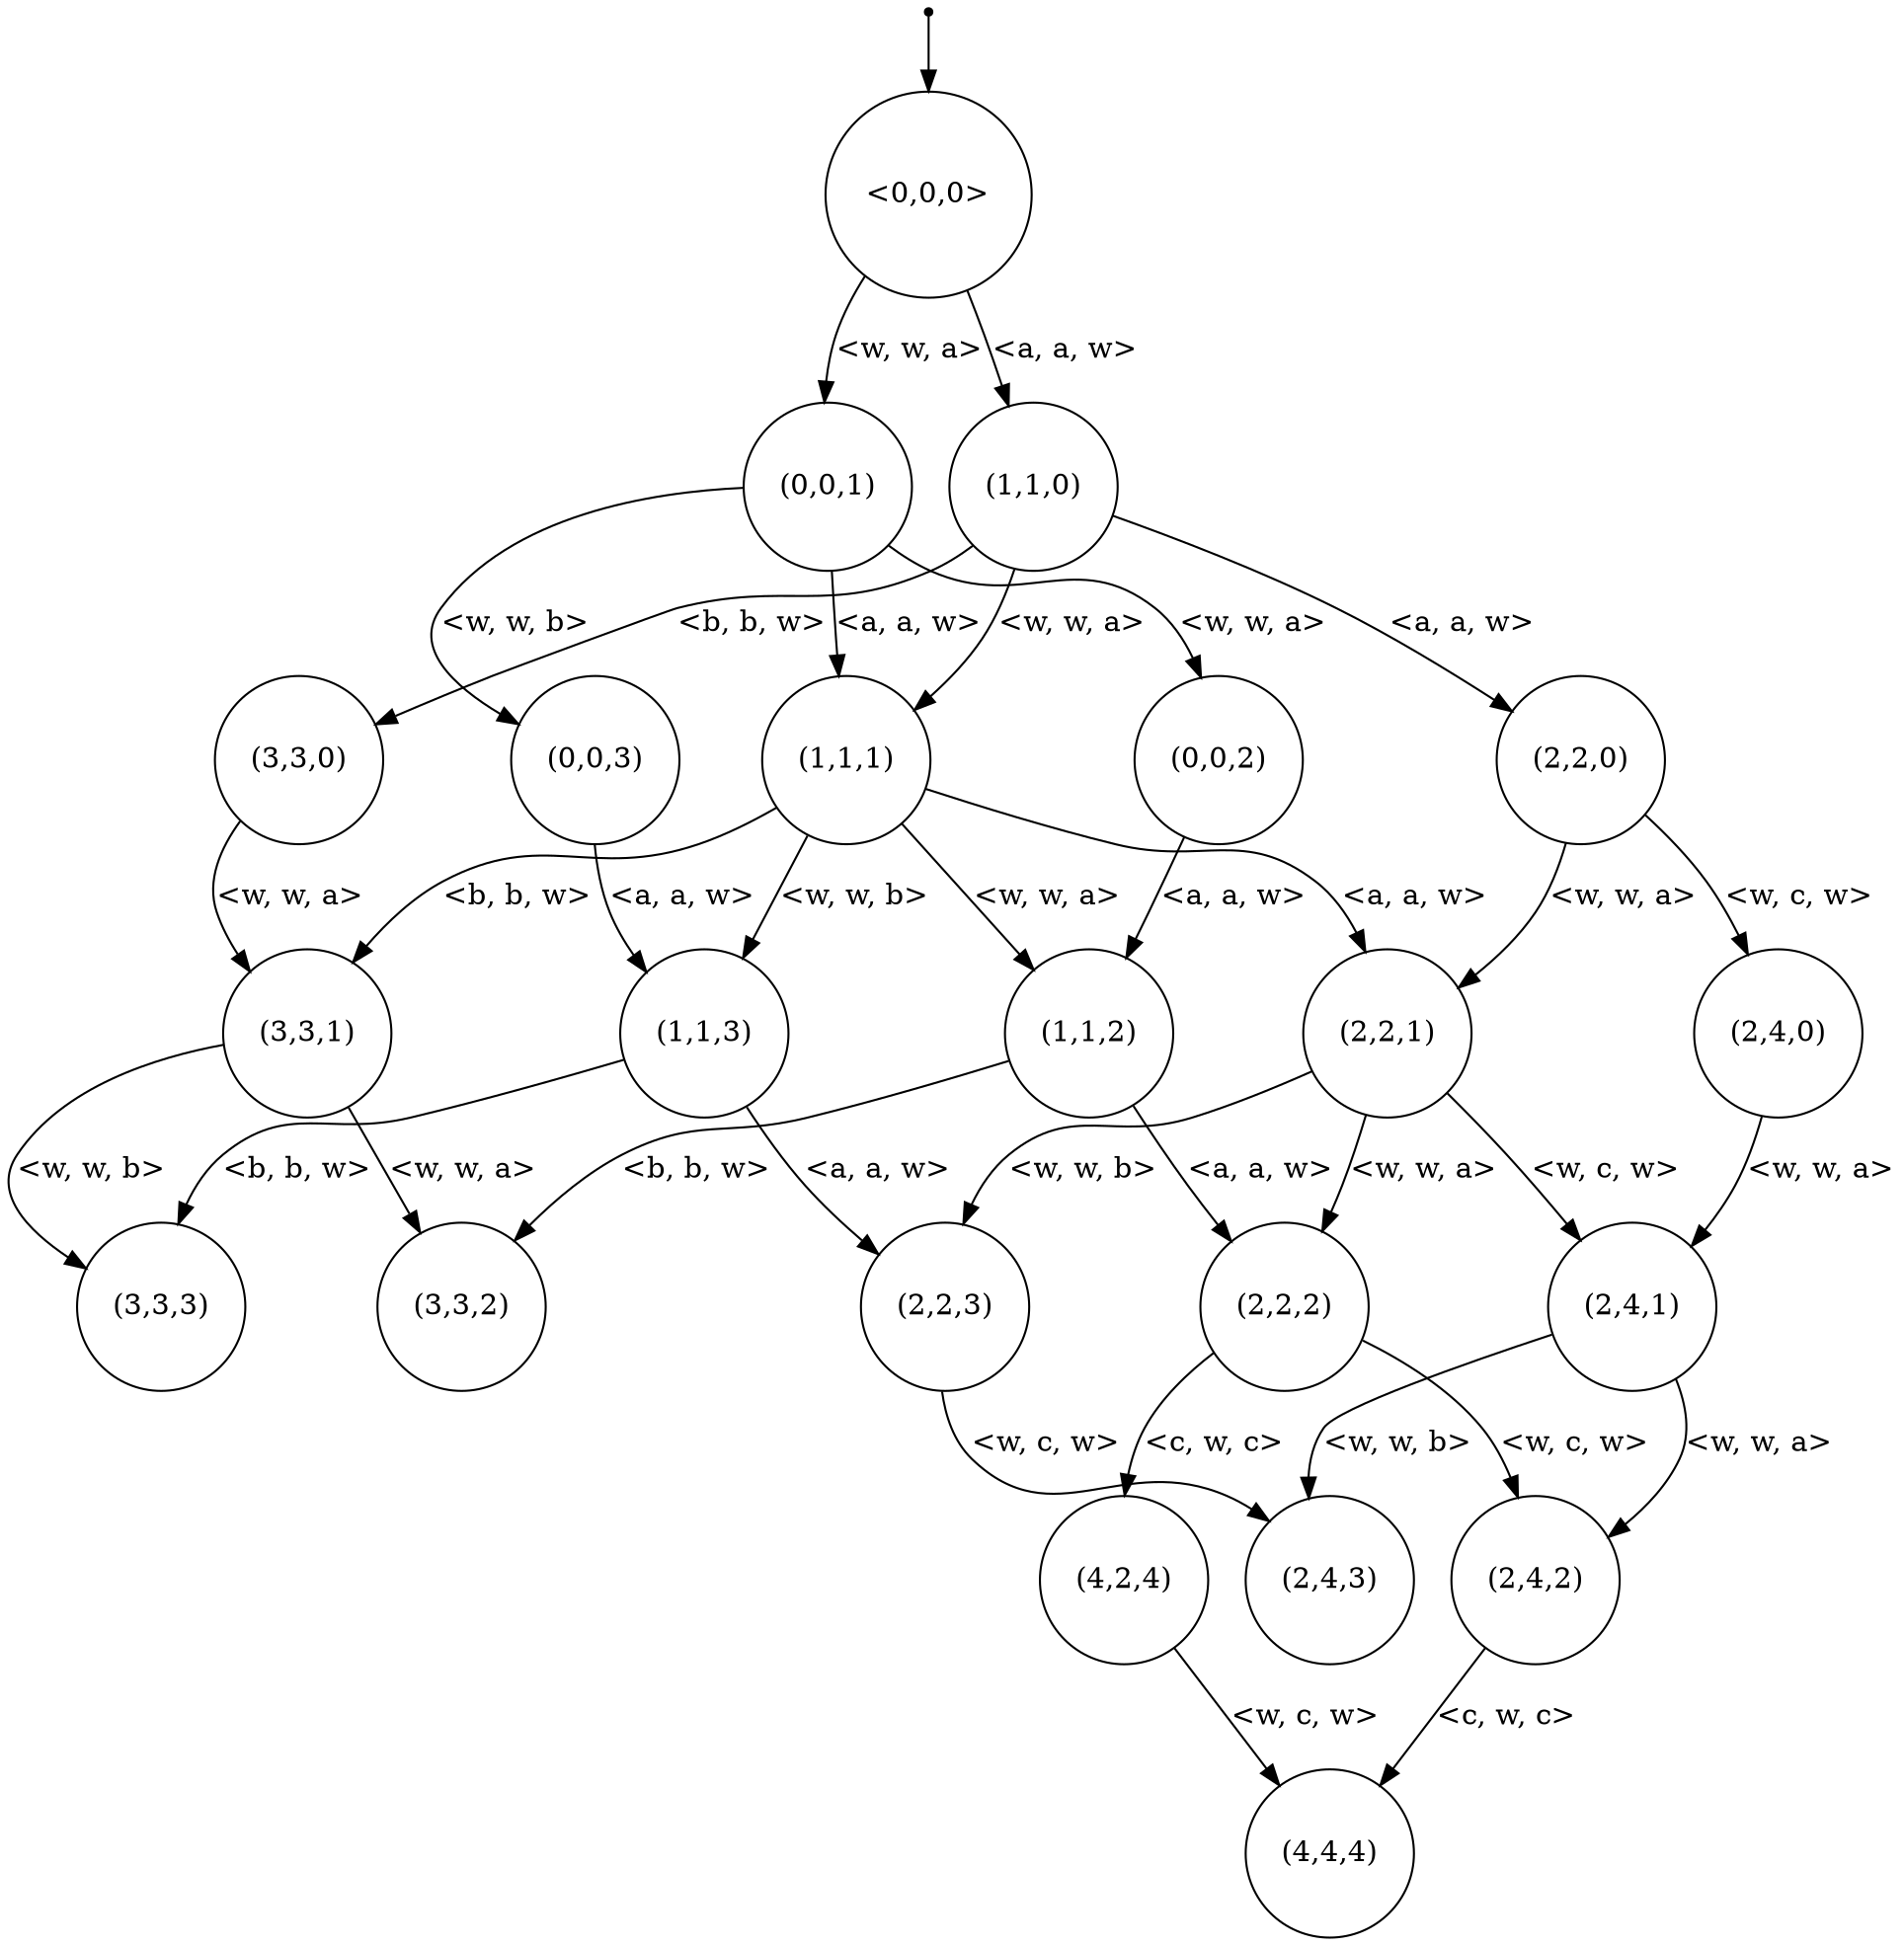 digraph G {
"n0"[label="<0,0,0>"shape=circle color="black"];
"ArbitraryUnusedNameNoWorriesJustGrooving1"[fontSize=1 shape=point];
"n1"[label="(1,1,2)"shape=circle color="black"];
"n2"[label="(1,1,3)"shape=circle color="black"];
"n3"[label="(1,1,0)"shape=circle color="black"];
"n4"[label="(1,1,1)"shape=circle color="black"];
"n5"[label="(0,0,3)"shape=circle color="black"];
"n6"[label="(0,0,2)"shape=circle color="black"];
"n7"[label="(3,3,3)"shape=circle color="black"];
"n8"[label="(4,4,4)"shape=circle color="black"];
"n9"[label="(3,3,2)"shape=circle color="black"];
"n10"[label="(3,3,1)"shape=circle color="black"];
"n11"[label="(3,3,0)"shape=circle color="black"];
"n12"[label="(4,2,4)"shape=circle color="black"];
"n13"[label="(2,2,0)"shape=circle color="black"];
"n14"[label="(2,2,1)"shape=circle color="black"];
"n15"[label="(0,0,1)"shape=circle color="black"];
"n16"[label="(2,4,0)"shape=circle color="black"];
"n17"[label="(2,2,2)"shape=circle color="black"];
"n18"[label="(2,2,3)"shape=circle color="black"];
"n19"[label="(2,4,1)"shape=circle color="black"];
"n20"[label="(2,4,2)"shape=circle color="black"];
"n21"[label="(2,4,3)"shape=circle color="black"];
{"ArbitraryUnusedNameNoWorriesJustGrooving1"}->{"n0"};
{"n0"}->{"n15"}[label = "<w, w, a>" color="black" arrowhead="normal" style=""];
{"n0"}->{"n3"}[label = "<a, a, w>" color="black" arrowhead="normal" style=""];
{"n1"}->{"n17"}[label = "<a, a, w>" color="black" arrowhead="normal" style=""];
{"n1"}->{"n9"}[label = "<b, b, w>" color="black" arrowhead="normal" style=""];
{"n2"}->{"n18"}[label = "<a, a, w>" color="black" arrowhead="normal" style=""];
{"n2"}->{"n7"}[label = "<b, b, w>" color="black" arrowhead="normal" style=""];
{"n3"}->{"n4"}[label = "<w, w, a>" color="black" arrowhead="normal" style=""];
{"n3"}->{"n13"}[label = "<a, a, w>" color="black" arrowhead="normal" style=""];
{"n3"}->{"n11"}[label = "<b, b, w>" color="black" arrowhead="normal" style=""];
{"n4"}->{"n1"}[label = "<w, w, a>" color="black" arrowhead="normal" style=""];
{"n4"}->{"n14"}[label = "<a, a, w>" color="black" arrowhead="normal" style=""];
{"n4"}->{"n2"}[label = "<w, w, b>" color="black" arrowhead="normal" style=""];
{"n4"}->{"n10"}[label = "<b, b, w>" color="black" arrowhead="normal" style=""];
{"n5"}->{"n2"}[label = "<a, a, w>" color="black" arrowhead="normal" style=""];
{"n6"}->{"n1"}[label = "<a, a, w>" color="black" arrowhead="normal" style=""];
{"n10"}->{"n9"}[label = "<w, w, a>" color="black" arrowhead="normal" style=""];
{"n10"}->{"n7"}[label = "<w, w, b>" color="black" arrowhead="normal" style=""];
{"n11"}->{"n10"}[label = "<w, w, a>" color="black" arrowhead="normal" style=""];
{"n12"}->{"n8"}[label = "<w, c, w>" color="black" arrowhead="normal" style=""];
{"n13"}->{"n14"}[label = "<w, w, a>" color="black" arrowhead="normal" style=""];
{"n13"}->{"n16"}[label = "<w, c, w>" color="black" arrowhead="normal" style=""];
{"n14"}->{"n17"}[label = "<w, w, a>" color="black" arrowhead="normal" style=""];
{"n14"}->{"n18"}[label = "<w, w, b>" color="black" arrowhead="normal" style=""];
{"n14"}->{"n19"}[label = "<w, c, w>" color="black" arrowhead="normal" style=""];
{"n15"}->{"n6"}[label = "<w, w, a>" color="black" arrowhead="normal" style=""];
{"n15"}->{"n4"}[label = "<a, a, w>" color="black" arrowhead="normal" style=""];
{"n15"}->{"n5"}[label = "<w, w, b>" color="black" arrowhead="normal" style=""];
{"n16"}->{"n19"}[label = "<w, w, a>" color="black" arrowhead="normal" style=""];
{"n17"}->{"n20"}[label = "<w, c, w>" color="black" arrowhead="normal" style=""];
{"n17"}->{"n12"}[label = "<c, w, c>" color="black" arrowhead="normal" style=""];
{"n18"}->{"n21"}[label = "<w, c, w>" color="black" arrowhead="normal" style=""];
{"n19"}->{"n20"}[label = "<w, w, a>" color="black" arrowhead="normal" style=""];
{"n19"}->{"n21"}[label = "<w, w, b>" color="black" arrowhead="normal" style=""];
{"n20"}->{"n8"}[label = "<c, w, c>" color="black" arrowhead="normal" style=""];
}
